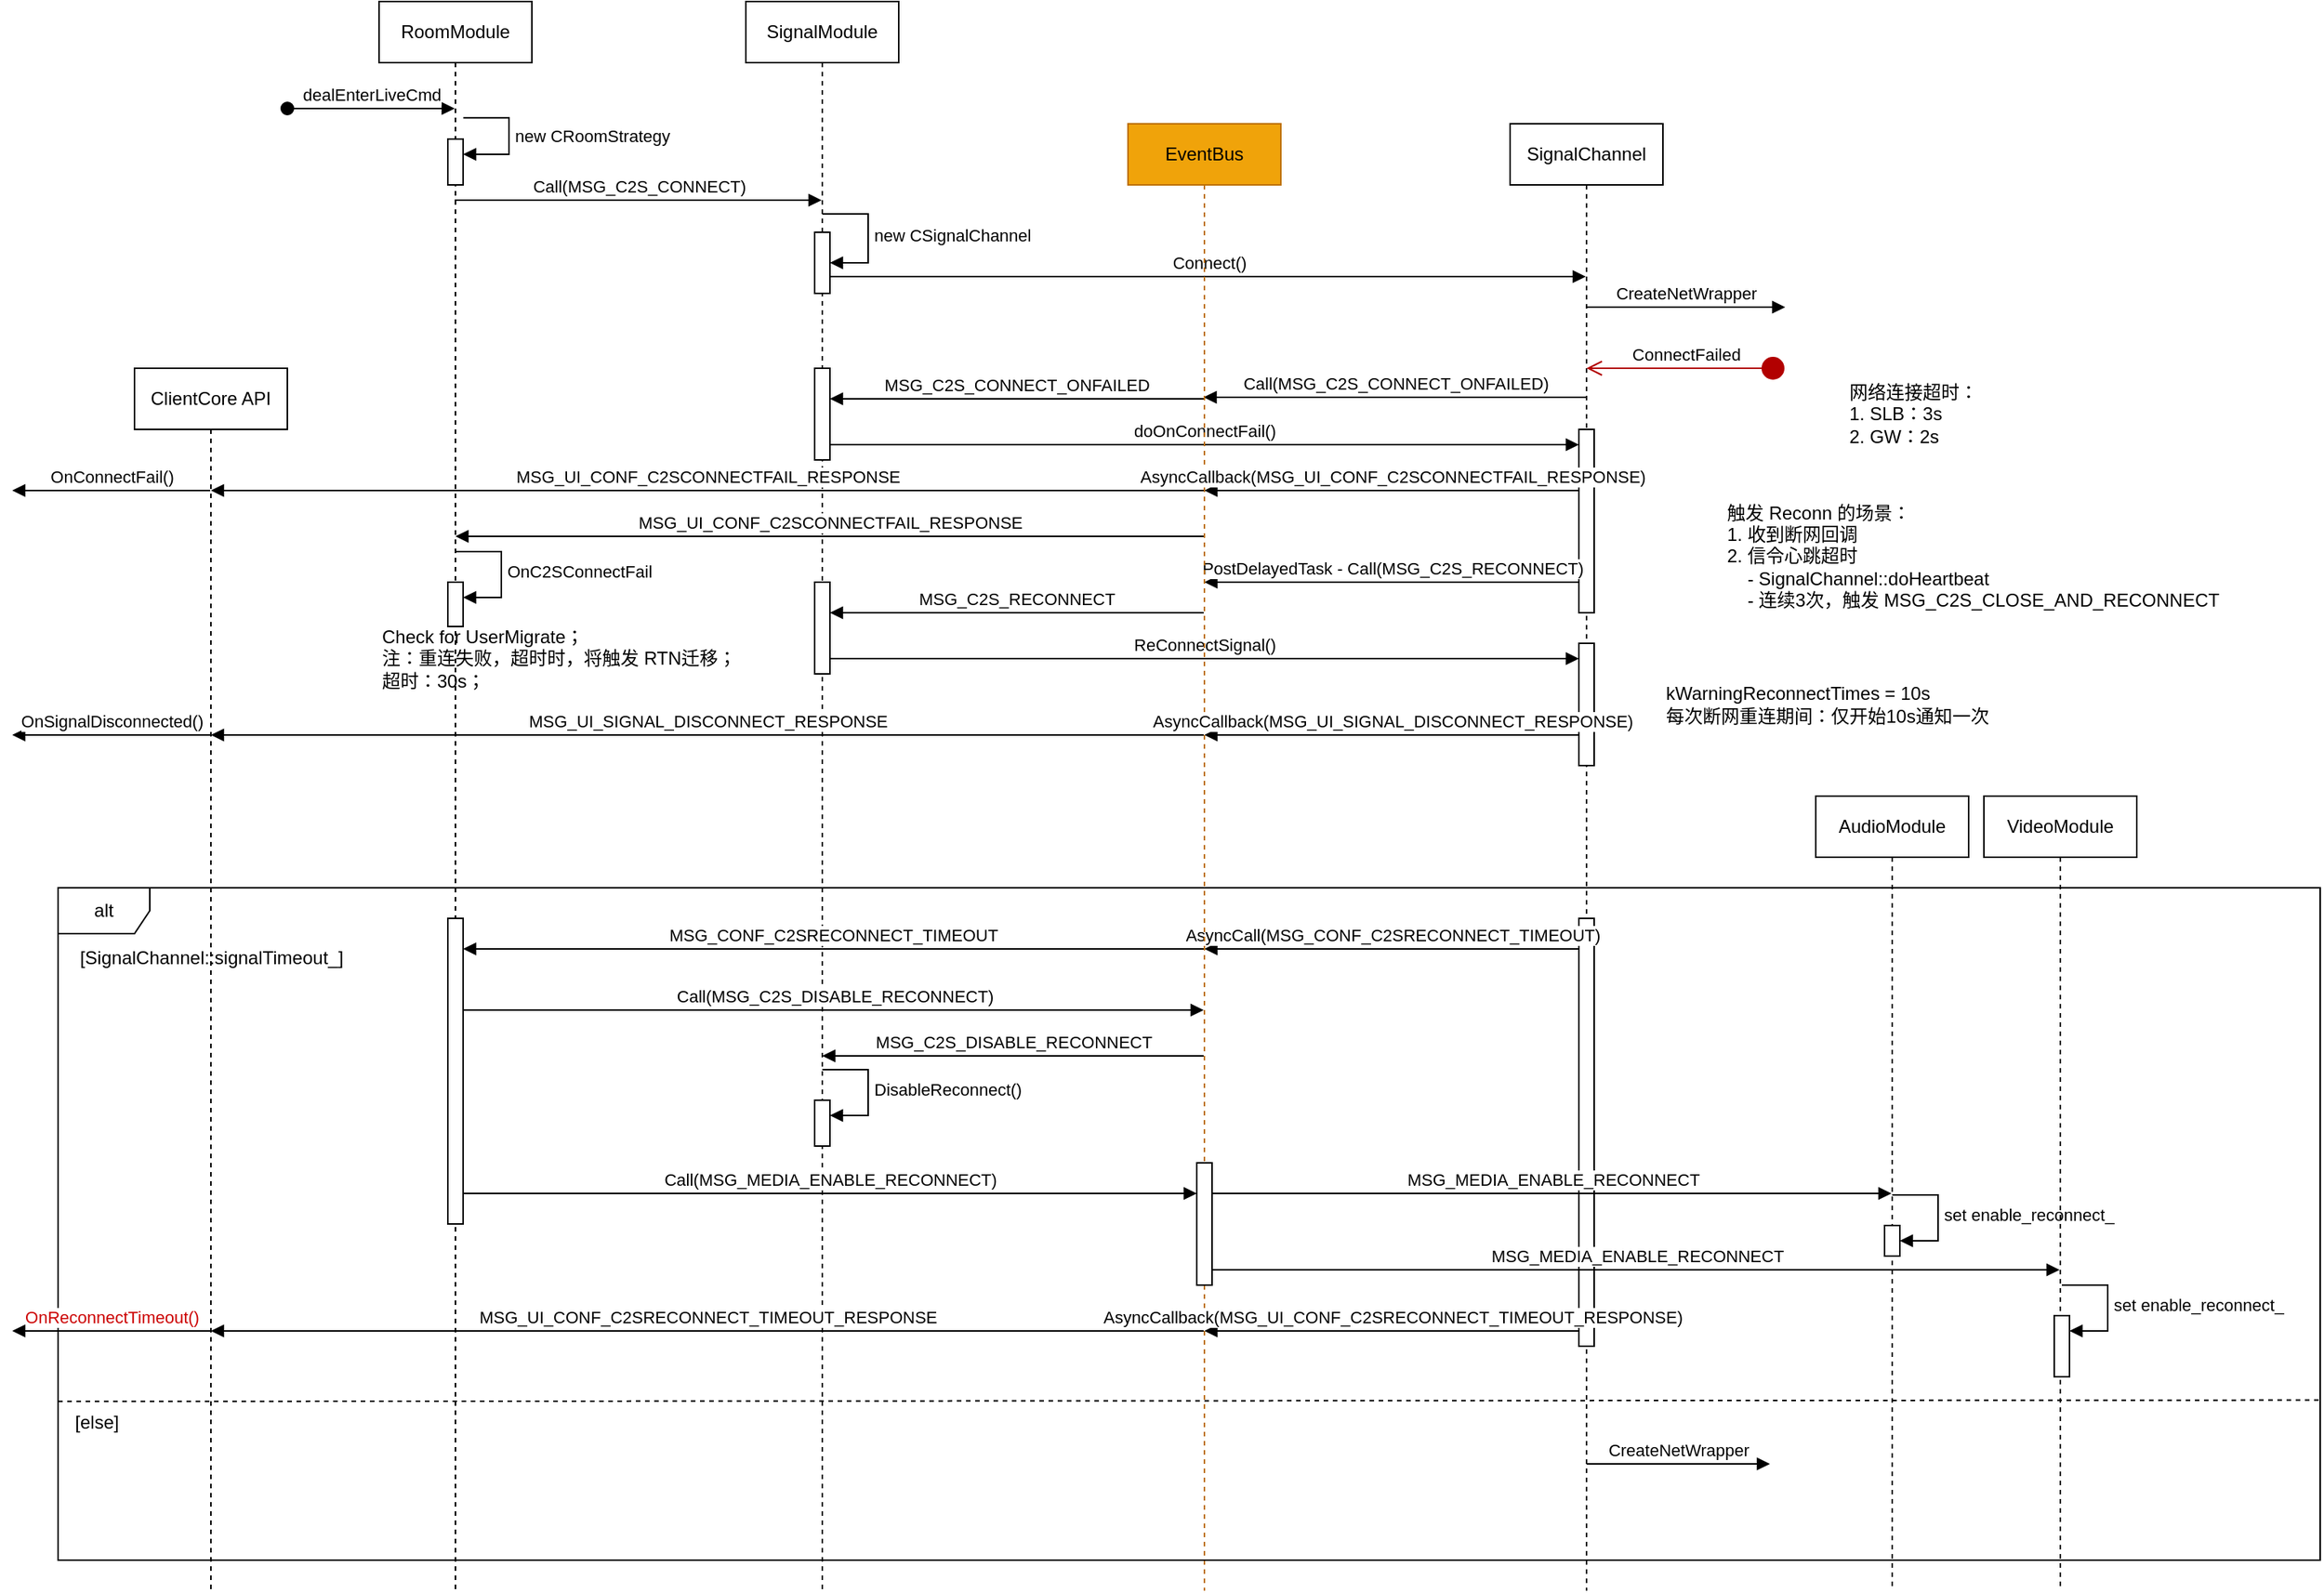 <mxfile version="21.3.4" type="github">
  <diagram name="Page-1" id="2YBvvXClWsGukQMizWep">
    <mxGraphModel dx="2889" dy="1068" grid="1" gridSize="10" guides="1" tooltips="1" connect="1" arrows="1" fold="1" page="1" pageScale="1" pageWidth="1200" pageHeight="1920" math="0" shadow="0">
      <root>
        <mxCell id="0" />
        <mxCell id="1" parent="0" />
        <mxCell id="aM9ryv3xv72pqoxQDRHE-1" value="RoomModule" style="shape=umlLifeline;perimeter=lifelinePerimeter;whiteSpace=wrap;html=1;container=0;dropTarget=0;collapsible=0;recursiveResize=0;outlineConnect=0;portConstraint=eastwest;newEdgeStyle={&quot;edgeStyle&quot;:&quot;elbowEdgeStyle&quot;,&quot;elbow&quot;:&quot;vertical&quot;,&quot;curved&quot;:0,&quot;rounded&quot;:0};" parent="1" vertex="1">
          <mxGeometry x="40" y="40" width="100" height="1040" as="geometry" />
        </mxCell>
        <mxCell id="aM9ryv3xv72pqoxQDRHE-3" value="dealEnterLiveCmd" style="html=1;verticalAlign=bottom;startArrow=oval;endArrow=block;startSize=8;edgeStyle=elbowEdgeStyle;elbow=vertical;curved=0;rounded=0;" parent="aM9ryv3xv72pqoxQDRHE-1" target="aM9ryv3xv72pqoxQDRHE-1" edge="1">
          <mxGeometry relative="1" as="geometry">
            <mxPoint x="-60" y="70" as="sourcePoint" />
            <mxPoint x="50" y="70" as="targetPoint" />
          </mxGeometry>
        </mxCell>
        <mxCell id="TPJhOk3paSpWV-xpmJgs-1" value="" style="html=1;points=[];perimeter=orthogonalPerimeter;outlineConnect=0;targetShapes=umlLifeline;portConstraint=eastwest;newEdgeStyle={&quot;edgeStyle&quot;:&quot;elbowEdgeStyle&quot;,&quot;elbow&quot;:&quot;vertical&quot;,&quot;curved&quot;:0,&quot;rounded&quot;:0};" vertex="1" parent="aM9ryv3xv72pqoxQDRHE-1">
          <mxGeometry x="45" y="90" width="10" height="30" as="geometry" />
        </mxCell>
        <mxCell id="TPJhOk3paSpWV-xpmJgs-2" value="new&amp;nbsp;CRoomStrategy" style="html=1;align=left;spacingLeft=2;endArrow=block;rounded=0;edgeStyle=orthogonalEdgeStyle;curved=0;rounded=0;exitX=1.014;exitY=0.032;exitDx=0;exitDy=0;exitPerimeter=0;" edge="1" target="TPJhOk3paSpWV-xpmJgs-1" parent="aM9ryv3xv72pqoxQDRHE-1">
          <mxGeometry relative="1" as="geometry">
            <mxPoint x="55.14" y="76.08" as="sourcePoint" />
            <Array as="points">
              <mxPoint x="85" y="76" />
              <mxPoint x="85" y="100" />
            </Array>
          </mxGeometry>
        </mxCell>
        <mxCell id="TPJhOk3paSpWV-xpmJgs-59" value="" style="html=1;points=[];perimeter=orthogonalPerimeter;outlineConnect=0;targetShapes=umlLifeline;portConstraint=eastwest;newEdgeStyle={&quot;edgeStyle&quot;:&quot;elbowEdgeStyle&quot;,&quot;elbow&quot;:&quot;vertical&quot;,&quot;curved&quot;:0,&quot;rounded&quot;:0};" vertex="1" parent="aM9ryv3xv72pqoxQDRHE-1">
          <mxGeometry x="45" y="380" width="10" height="29" as="geometry" />
        </mxCell>
        <mxCell id="TPJhOk3paSpWV-xpmJgs-60" value="OnC2SConnectFail" style="html=1;align=left;spacingLeft=2;endArrow=block;rounded=0;edgeStyle=orthogonalEdgeStyle;curved=0;rounded=0;" edge="1" target="TPJhOk3paSpWV-xpmJgs-59" parent="aM9ryv3xv72pqoxQDRHE-1">
          <mxGeometry relative="1" as="geometry">
            <mxPoint x="50" y="360" as="sourcePoint" />
            <Array as="points">
              <mxPoint x="80" y="390" />
            </Array>
          </mxGeometry>
        </mxCell>
        <mxCell id="TPJhOk3paSpWV-xpmJgs-76" value="" style="html=1;points=[];perimeter=orthogonalPerimeter;outlineConnect=0;targetShapes=umlLifeline;portConstraint=eastwest;newEdgeStyle={&quot;edgeStyle&quot;:&quot;elbowEdgeStyle&quot;,&quot;elbow&quot;:&quot;vertical&quot;,&quot;curved&quot;:0,&quot;rounded&quot;:0};" vertex="1" parent="aM9ryv3xv72pqoxQDRHE-1">
          <mxGeometry x="45" y="600" width="10" height="200" as="geometry" />
        </mxCell>
        <mxCell id="aM9ryv3xv72pqoxQDRHE-5" value="SignalModule" style="shape=umlLifeline;perimeter=lifelinePerimeter;whiteSpace=wrap;html=1;container=0;dropTarget=0;collapsible=0;recursiveResize=0;outlineConnect=0;portConstraint=eastwest;newEdgeStyle={&quot;edgeStyle&quot;:&quot;elbowEdgeStyle&quot;,&quot;elbow&quot;:&quot;vertical&quot;,&quot;curved&quot;:0,&quot;rounded&quot;:0};" parent="1" vertex="1">
          <mxGeometry x="280" y="40" width="100" height="1040" as="geometry" />
        </mxCell>
        <mxCell id="TPJhOk3paSpWV-xpmJgs-3" value="" style="html=1;points=[];perimeter=orthogonalPerimeter;outlineConnect=0;targetShapes=umlLifeline;portConstraint=eastwest;newEdgeStyle={&quot;edgeStyle&quot;:&quot;elbowEdgeStyle&quot;,&quot;elbow&quot;:&quot;vertical&quot;,&quot;curved&quot;:0,&quot;rounded&quot;:0};" vertex="1" parent="aM9ryv3xv72pqoxQDRHE-5">
          <mxGeometry x="45" y="151" width="10" height="40" as="geometry" />
        </mxCell>
        <mxCell id="TPJhOk3paSpWV-xpmJgs-4" value="new&amp;nbsp;CSignalChannel" style="html=1;align=left;spacingLeft=2;endArrow=block;rounded=0;edgeStyle=orthogonalEdgeStyle;curved=0;rounded=0;" edge="1" target="TPJhOk3paSpWV-xpmJgs-3" parent="aM9ryv3xv72pqoxQDRHE-5">
          <mxGeometry relative="1" as="geometry">
            <mxPoint x="50" y="139" as="sourcePoint" />
            <Array as="points">
              <mxPoint x="80" y="139" />
              <mxPoint x="80" y="171" />
            </Array>
            <mxPoint x="90" y="166" as="targetPoint" />
          </mxGeometry>
        </mxCell>
        <mxCell id="TPJhOk3paSpWV-xpmJgs-49" value="" style="html=1;points=[];perimeter=orthogonalPerimeter;outlineConnect=0;targetShapes=umlLifeline;portConstraint=eastwest;newEdgeStyle={&quot;edgeStyle&quot;:&quot;elbowEdgeStyle&quot;,&quot;elbow&quot;:&quot;vertical&quot;,&quot;curved&quot;:0,&quot;rounded&quot;:0};" vertex="1" parent="aM9ryv3xv72pqoxQDRHE-5">
          <mxGeometry x="45" y="719" width="10" height="30" as="geometry" />
        </mxCell>
        <mxCell id="TPJhOk3paSpWV-xpmJgs-50" value="DisableReconnect()" style="html=1;align=left;spacingLeft=2;endArrow=block;rounded=0;edgeStyle=orthogonalEdgeStyle;curved=0;rounded=0;" edge="1" target="TPJhOk3paSpWV-xpmJgs-49" parent="aM9ryv3xv72pqoxQDRHE-5">
          <mxGeometry relative="1" as="geometry">
            <mxPoint x="50" y="699" as="sourcePoint" />
            <Array as="points">
              <mxPoint x="80" y="729" />
            </Array>
          </mxGeometry>
        </mxCell>
        <mxCell id="TPJhOk3paSpWV-xpmJgs-62" value="" style="html=1;points=[];perimeter=orthogonalPerimeter;outlineConnect=0;targetShapes=umlLifeline;portConstraint=eastwest;newEdgeStyle={&quot;edgeStyle&quot;:&quot;elbowEdgeStyle&quot;,&quot;elbow&quot;:&quot;vertical&quot;,&quot;curved&quot;:0,&quot;rounded&quot;:0};" vertex="1" parent="aM9ryv3xv72pqoxQDRHE-5">
          <mxGeometry x="45" y="380" width="10" height="60" as="geometry" />
        </mxCell>
        <mxCell id="aM9ryv3xv72pqoxQDRHE-7" value="Call(MSG_C2S_CONNECT)" style="html=1;verticalAlign=bottom;endArrow=block;edgeStyle=elbowEdgeStyle;elbow=vertical;curved=0;rounded=0;" parent="1" edge="1">
          <mxGeometry x="0.002" relative="1" as="geometry">
            <mxPoint x="89.5" y="170" as="sourcePoint" />
            <Array as="points">
              <mxPoint x="250" y="170" />
              <mxPoint x="240" y="250" />
              <mxPoint x="170" y="220" />
            </Array>
            <mxPoint x="329.5" y="170" as="targetPoint" />
            <mxPoint as="offset" />
          </mxGeometry>
        </mxCell>
        <mxCell id="TPJhOk3paSpWV-xpmJgs-5" value="SignalChannel" style="shape=umlLifeline;perimeter=lifelinePerimeter;whiteSpace=wrap;html=1;container=1;dropTarget=0;collapsible=0;recursiveResize=0;outlineConnect=0;portConstraint=eastwest;newEdgeStyle={&quot;edgeStyle&quot;:&quot;elbowEdgeStyle&quot;,&quot;elbow&quot;:&quot;vertical&quot;,&quot;curved&quot;:0,&quot;rounded&quot;:0};" vertex="1" parent="1">
          <mxGeometry x="780" y="120" width="100" height="960" as="geometry" />
        </mxCell>
        <mxCell id="TPJhOk3paSpWV-xpmJgs-65" value="" style="html=1;points=[];perimeter=orthogonalPerimeter;outlineConnect=0;targetShapes=umlLifeline;portConstraint=eastwest;newEdgeStyle={&quot;edgeStyle&quot;:&quot;elbowEdgeStyle&quot;,&quot;elbow&quot;:&quot;vertical&quot;,&quot;curved&quot;:0,&quot;rounded&quot;:0};" vertex="1" parent="TPJhOk3paSpWV-xpmJgs-5">
          <mxGeometry x="45" y="200" width="10" height="120" as="geometry" />
        </mxCell>
        <mxCell id="TPJhOk3paSpWV-xpmJgs-69" value="" style="html=1;points=[];perimeter=orthogonalPerimeter;outlineConnect=0;targetShapes=umlLifeline;portConstraint=eastwest;newEdgeStyle={&quot;edgeStyle&quot;:&quot;elbowEdgeStyle&quot;,&quot;elbow&quot;:&quot;vertical&quot;,&quot;curved&quot;:0,&quot;rounded&quot;:0};" vertex="1" parent="TPJhOk3paSpWV-xpmJgs-5">
          <mxGeometry x="45" y="340" width="10" height="80" as="geometry" />
        </mxCell>
        <mxCell id="TPJhOk3paSpWV-xpmJgs-77" value="" style="html=1;points=[];perimeter=orthogonalPerimeter;outlineConnect=0;targetShapes=umlLifeline;portConstraint=eastwest;newEdgeStyle={&quot;edgeStyle&quot;:&quot;elbowEdgeStyle&quot;,&quot;elbow&quot;:&quot;vertical&quot;,&quot;curved&quot;:0,&quot;rounded&quot;:0};" vertex="1" parent="TPJhOk3paSpWV-xpmJgs-5">
          <mxGeometry x="45" y="520" width="10" height="280" as="geometry" />
        </mxCell>
        <mxCell id="TPJhOk3paSpWV-xpmJgs-9" value="Connect()" style="html=1;verticalAlign=bottom;endArrow=block;edgeStyle=elbowEdgeStyle;elbow=vertical;curved=0;rounded=0;" edge="1" parent="1" source="TPJhOk3paSpWV-xpmJgs-3" target="TPJhOk3paSpWV-xpmJgs-5">
          <mxGeometry width="80" relative="1" as="geometry">
            <mxPoint x="370" y="380" as="sourcePoint" />
            <mxPoint x="595.0" y="380.0" as="targetPoint" />
            <Array as="points">
              <mxPoint x="640" y="220" />
              <mxPoint x="510" y="310" />
              <mxPoint x="430" y="400" />
              <mxPoint x="530" y="380" />
            </Array>
          </mxGeometry>
        </mxCell>
        <mxCell id="TPJhOk3paSpWV-xpmJgs-10" value="CreateNetWrapper" style="html=1;verticalAlign=bottom;endArrow=block;edgeStyle=elbowEdgeStyle;elbow=vertical;curved=0;rounded=0;" edge="1" parent="1" source="TPJhOk3paSpWV-xpmJgs-5">
          <mxGeometry width="80" relative="1" as="geometry">
            <mxPoint x="780.0" y="419.517" as="sourcePoint" />
            <mxPoint x="960" y="240" as="targetPoint" />
            <Array as="points">
              <mxPoint x="850" y="240" />
              <mxPoint x="920" y="340" />
              <mxPoint x="820" y="430" />
            </Array>
          </mxGeometry>
        </mxCell>
        <mxCell id="TPJhOk3paSpWV-xpmJgs-11" value="网络连接超时：&lt;br&gt;1. SLB：3s&lt;br&gt;2. GW：2s" style="text;html=1;align=left;verticalAlign=middle;resizable=0;points=[];autosize=1;strokeColor=none;fillColor=none;" vertex="1" parent="1">
          <mxGeometry x="1000" y="280" width="110" height="60" as="geometry" />
        </mxCell>
        <mxCell id="TPJhOk3paSpWV-xpmJgs-15" value="Call(MSG_C2S_CONNECT_ONFAILED)" style="html=1;verticalAlign=bottom;endArrow=block;edgeStyle=elbowEdgeStyle;elbow=vertical;curved=0;rounded=0;" edge="1" parent="1">
          <mxGeometry width="80" relative="1" as="geometry">
            <mxPoint x="829.5" y="299" as="sourcePoint" />
            <mxPoint x="579.5" y="299" as="targetPoint" />
            <Array as="points">
              <mxPoint x="750" y="299" />
              <mxPoint x="800" y="349" />
              <mxPoint x="630" y="309" />
              <mxPoint x="680" y="311" />
              <mxPoint x="700" y="309" />
              <mxPoint x="680" y="369" />
            </Array>
          </mxGeometry>
        </mxCell>
        <mxCell id="TPJhOk3paSpWV-xpmJgs-16" value="doOnConnectFail()" style="html=1;verticalAlign=bottom;endArrow=block;edgeStyle=elbowEdgeStyle;elbow=vertical;curved=0;rounded=0;" edge="1" parent="1" source="TPJhOk3paSpWV-xpmJgs-63" target="TPJhOk3paSpWV-xpmJgs-65">
          <mxGeometry width="80" relative="1" as="geometry">
            <mxPoint x="410" y="480" as="sourcePoint" />
            <mxPoint x="440" y="480" as="targetPoint" />
            <Array as="points">
              <mxPoint x="690" y="330" />
              <mxPoint x="440" y="440" />
              <mxPoint x="690" y="520" />
              <mxPoint x="500" y="510" />
              <mxPoint x="530" y="490" />
              <mxPoint x="450" y="480" />
              <mxPoint x="360" y="480" />
            </Array>
          </mxGeometry>
        </mxCell>
        <mxCell id="TPJhOk3paSpWV-xpmJgs-17" value="PostDelayedTask - Call(MSG_C2S_RECONNECT)" style="html=1;verticalAlign=bottom;endArrow=block;edgeStyle=elbowEdgeStyle;elbow=vertical;curved=0;rounded=0;" edge="1" parent="1" source="TPJhOk3paSpWV-xpmJgs-65" target="TPJhOk3paSpWV-xpmJgs-22">
          <mxGeometry width="80" relative="1" as="geometry">
            <mxPoint x="430" y="550" as="sourcePoint" />
            <mxPoint x="510" y="550" as="targetPoint" />
            <Array as="points">
              <mxPoint x="730" y="420" />
              <mxPoint x="660" y="560" />
              <mxPoint x="690" y="520" />
              <mxPoint x="760" y="480" />
              <mxPoint x="700" y="560" />
            </Array>
          </mxGeometry>
        </mxCell>
        <mxCell id="TPJhOk3paSpWV-xpmJgs-18" value="ReConnectSignal()" style="html=1;verticalAlign=bottom;endArrow=block;edgeStyle=elbowEdgeStyle;elbow=vertical;curved=0;rounded=0;" edge="1" parent="1" source="TPJhOk3paSpWV-xpmJgs-62" target="TPJhOk3paSpWV-xpmJgs-69">
          <mxGeometry width="80" relative="1" as="geometry">
            <mxPoint x="370" y="600" as="sourcePoint" />
            <mxPoint x="820" y="480" as="targetPoint" />
            <Array as="points">
              <mxPoint x="630" y="470" />
              <mxPoint x="500" y="590" />
              <mxPoint x="730" y="600" />
              <mxPoint x="690" y="590" />
              <mxPoint x="710" y="610" />
              <mxPoint x="680" y="620" />
              <mxPoint x="520" y="600" />
            </Array>
          </mxGeometry>
        </mxCell>
        <mxCell id="TPJhOk3paSpWV-xpmJgs-21" value="AsyncCall(MSG_CONF_C2SRECONNECT_TIMEOUT)" style="html=1;verticalAlign=bottom;endArrow=block;edgeStyle=elbowEdgeStyle;elbow=vertical;curved=0;rounded=0;" edge="1" parent="1" source="TPJhOk3paSpWV-xpmJgs-77" target="TPJhOk3paSpWV-xpmJgs-22">
          <mxGeometry width="80" relative="1" as="geometry">
            <mxPoint x="670" y="664.5" as="sourcePoint" />
            <mxPoint x="750" y="664.5" as="targetPoint" />
            <Array as="points">
              <mxPoint x="740" y="660" />
              <mxPoint x="750" y="680" />
              <mxPoint x="770" y="670" />
              <mxPoint x="650" y="680" />
              <mxPoint x="670" y="690" />
              <mxPoint x="740" y="700" />
              <mxPoint x="630" y="690" />
              <mxPoint x="650" y="665" />
            </Array>
            <mxPoint as="offset" />
          </mxGeometry>
        </mxCell>
        <mxCell id="TPJhOk3paSpWV-xpmJgs-22" value="EventBus" style="shape=umlLifeline;perimeter=lifelinePerimeter;whiteSpace=wrap;html=1;container=1;dropTarget=0;collapsible=0;recursiveResize=0;outlineConnect=0;portConstraint=eastwest;newEdgeStyle={&quot;edgeStyle&quot;:&quot;elbowEdgeStyle&quot;,&quot;elbow&quot;:&quot;vertical&quot;,&quot;curved&quot;:0,&quot;rounded&quot;:0};strokeColor=#BD7000;fillColor=#f0a30a;fontColor=#000000;" vertex="1" parent="1">
          <mxGeometry x="530" y="120" width="100" height="960" as="geometry" />
        </mxCell>
        <mxCell id="TPJhOk3paSpWV-xpmJgs-78" value="" style="html=1;points=[];perimeter=orthogonalPerimeter;outlineConnect=0;targetShapes=umlLifeline;portConstraint=eastwest;newEdgeStyle={&quot;edgeStyle&quot;:&quot;elbowEdgeStyle&quot;,&quot;elbow&quot;:&quot;vertical&quot;,&quot;curved&quot;:0,&quot;rounded&quot;:0};" vertex="1" parent="TPJhOk3paSpWV-xpmJgs-22">
          <mxGeometry x="45" y="680" width="10" height="80" as="geometry" />
        </mxCell>
        <mxCell id="TPJhOk3paSpWV-xpmJgs-23" value="AsyncCallback(MSG_UI_CONF_C2SRECONNECT_TIMEOUT_RESPONSE)" style="html=1;verticalAlign=bottom;endArrow=block;edgeStyle=elbowEdgeStyle;elbow=vertical;curved=0;rounded=0;" edge="1" parent="1" source="TPJhOk3paSpWV-xpmJgs-77" target="TPJhOk3paSpWV-xpmJgs-22">
          <mxGeometry width="80" relative="1" as="geometry">
            <mxPoint x="800" y="750" as="sourcePoint" />
            <mxPoint x="800" y="740" as="targetPoint" />
            <Array as="points">
              <mxPoint x="750" y="910" />
              <mxPoint x="770" y="920" />
              <mxPoint x="660" y="880" />
              <mxPoint x="730" y="860" />
              <mxPoint x="640" y="850" />
              <mxPoint x="670" y="820" />
              <mxPoint x="730" y="800" />
              <mxPoint x="680" y="760" />
              <mxPoint x="640" y="744" />
              <mxPoint x="740" y="710" />
            </Array>
          </mxGeometry>
        </mxCell>
        <mxCell id="TPJhOk3paSpWV-xpmJgs-24" value="MSG_C2S_CONNECT_ONFAILED" style="html=1;verticalAlign=bottom;endArrow=block;edgeStyle=elbowEdgeStyle;elbow=vertical;curved=0;rounded=0;" edge="1" parent="1" source="TPJhOk3paSpWV-xpmJgs-22" target="TPJhOk3paSpWV-xpmJgs-63">
          <mxGeometry width="80" relative="1" as="geometry">
            <mxPoint x="380" y="550" as="sourcePoint" />
            <mxPoint x="460" y="550" as="targetPoint" />
            <Array as="points">
              <mxPoint x="500" y="300" />
              <mxPoint x="480" y="410" />
              <mxPoint x="520" y="480" />
              <mxPoint x="530" y="470" />
              <mxPoint x="540" y="470" />
              <mxPoint x="380" y="550" />
            </Array>
          </mxGeometry>
        </mxCell>
        <mxCell id="TPJhOk3paSpWV-xpmJgs-25" value="MSG_C2S_RECONNECT" style="html=1;verticalAlign=bottom;endArrow=block;edgeStyle=elbowEdgeStyle;elbow=vertical;curved=0;rounded=0;" edge="1" parent="1" source="TPJhOk3paSpWV-xpmJgs-22" target="TPJhOk3paSpWV-xpmJgs-62">
          <mxGeometry width="80" relative="1" as="geometry">
            <mxPoint x="530" y="440" as="sourcePoint" />
            <mxPoint x="350" y="440" as="targetPoint" />
            <Array as="points">
              <mxPoint x="510" y="440" />
              <mxPoint x="550" y="440" />
              <mxPoint x="500" y="560" />
              <mxPoint x="540" y="560" />
              <mxPoint x="550" y="570" />
              <mxPoint x="540" y="560" />
              <mxPoint x="560" y="580" />
              <mxPoint x="400" y="580" />
              <mxPoint x="370" y="550" />
              <mxPoint x="540" y="550" />
              <mxPoint x="540" y="560" />
              <mxPoint x="380" y="490" />
              <mxPoint x="360" y="500" />
              <mxPoint x="540" y="489" />
              <mxPoint x="550" y="489" />
              <mxPoint x="530" y="499" />
              <mxPoint x="390" y="479" />
              <mxPoint x="380" y="569" />
              <mxPoint x="370" y="489" />
              <mxPoint x="550" y="499" />
              <mxPoint x="550" y="479" />
              <mxPoint x="550" y="479" />
              <mxPoint x="410" y="579" />
            </Array>
          </mxGeometry>
        </mxCell>
        <mxCell id="TPJhOk3paSpWV-xpmJgs-31" value="MSG_CONF_C2SRECONNECT_TIMEOUT" style="html=1;verticalAlign=bottom;endArrow=block;edgeStyle=elbowEdgeStyle;elbow=vertical;curved=0;rounded=0;" edge="1" parent="1" source="TPJhOk3paSpWV-xpmJgs-22" target="TPJhOk3paSpWV-xpmJgs-76">
          <mxGeometry width="80" relative="1" as="geometry">
            <mxPoint x="380" y="730" as="sourcePoint" />
            <mxPoint x="460" y="730" as="targetPoint" />
            <Array as="points">
              <mxPoint x="210" y="660" />
              <mxPoint x="510" y="680" />
              <mxPoint x="530" y="670" />
              <mxPoint x="500" y="700" />
              <mxPoint x="440" y="720" />
            </Array>
          </mxGeometry>
        </mxCell>
        <mxCell id="TPJhOk3paSpWV-xpmJgs-34" value="Call(MSG_C2S_DISABLE_RECONNECT)" style="html=1;verticalAlign=bottom;endArrow=block;edgeStyle=elbowEdgeStyle;elbow=vertical;curved=0;rounded=0;" edge="1" parent="1" source="TPJhOk3paSpWV-xpmJgs-76" target="TPJhOk3paSpWV-xpmJgs-22">
          <mxGeometry x="0.001" width="80" relative="1" as="geometry">
            <mxPoint x="160" y="760" as="sourcePoint" />
            <mxPoint x="240" y="760" as="targetPoint" />
            <Array as="points">
              <mxPoint x="180" y="700" />
              <mxPoint x="530" y="695" />
              <mxPoint x="510" y="720" />
              <mxPoint x="310" y="760" />
            </Array>
            <mxPoint as="offset" />
          </mxGeometry>
        </mxCell>
        <mxCell id="TPJhOk3paSpWV-xpmJgs-35" value="MSG_C2S_DISABLE_RECONNECT" style="html=1;verticalAlign=bottom;endArrow=block;edgeStyle=elbowEdgeStyle;elbow=vertical;curved=0;rounded=0;" edge="1" parent="1" source="TPJhOk3paSpWV-xpmJgs-22" target="aM9ryv3xv72pqoxQDRHE-5">
          <mxGeometry width="80" relative="1" as="geometry">
            <mxPoint x="520" y="590" as="sourcePoint" />
            <mxPoint x="600" y="590" as="targetPoint" />
            <Array as="points">
              <mxPoint x="520" y="730" />
              <mxPoint x="480" y="760" />
            </Array>
          </mxGeometry>
        </mxCell>
        <mxCell id="TPJhOk3paSpWV-xpmJgs-36" value="ConnectFailed" style="html=1;verticalAlign=bottom;startArrow=circle;startFill=1;endArrow=open;startSize=6;endSize=8;edgeStyle=elbowEdgeStyle;elbow=vertical;curved=0;rounded=0;fillColor=#e51400;strokeColor=#B20000;" edge="1" parent="1" target="TPJhOk3paSpWV-xpmJgs-5">
          <mxGeometry width="80" relative="1" as="geometry">
            <mxPoint x="960" y="280" as="sourcePoint" />
            <mxPoint x="830" y="402" as="targetPoint" />
            <Array as="points">
              <mxPoint x="870" y="280" />
              <mxPoint x="920" y="370" />
              <mxPoint x="880" y="380" />
              <mxPoint x="860" y="460" />
            </Array>
          </mxGeometry>
        </mxCell>
        <mxCell id="TPJhOk3paSpWV-xpmJgs-37" value="AudioModule" style="shape=umlLifeline;perimeter=lifelinePerimeter;whiteSpace=wrap;html=1;container=1;dropTarget=0;collapsible=0;recursiveResize=0;outlineConnect=0;portConstraint=eastwest;newEdgeStyle={&quot;edgeStyle&quot;:&quot;elbowEdgeStyle&quot;,&quot;elbow&quot;:&quot;vertical&quot;,&quot;curved&quot;:0,&quot;rounded&quot;:0};" vertex="1" parent="1">
          <mxGeometry x="980" y="560" width="100" height="520" as="geometry" />
        </mxCell>
        <mxCell id="TPJhOk3paSpWV-xpmJgs-41" value="" style="html=1;points=[];perimeter=orthogonalPerimeter;outlineConnect=0;targetShapes=umlLifeline;portConstraint=eastwest;newEdgeStyle={&quot;edgeStyle&quot;:&quot;elbowEdgeStyle&quot;,&quot;elbow&quot;:&quot;vertical&quot;,&quot;curved&quot;:0,&quot;rounded&quot;:0};" vertex="1" parent="TPJhOk3paSpWV-xpmJgs-37">
          <mxGeometry x="45" y="281" width="10" height="20" as="geometry" />
        </mxCell>
        <mxCell id="TPJhOk3paSpWV-xpmJgs-42" value="set&amp;nbsp;enable_reconnect_" style="html=1;align=left;spacingLeft=2;endArrow=block;rounded=0;edgeStyle=orthogonalEdgeStyle;curved=0;rounded=0;" edge="1" target="TPJhOk3paSpWV-xpmJgs-41" parent="TPJhOk3paSpWV-xpmJgs-37">
          <mxGeometry relative="1" as="geometry">
            <mxPoint x="50" y="261" as="sourcePoint" />
            <Array as="points">
              <mxPoint x="80" y="291" />
            </Array>
          </mxGeometry>
        </mxCell>
        <mxCell id="TPJhOk3paSpWV-xpmJgs-38" value="VideoModule" style="shape=umlLifeline;perimeter=lifelinePerimeter;whiteSpace=wrap;html=1;container=1;dropTarget=0;collapsible=0;recursiveResize=0;outlineConnect=0;portConstraint=eastwest;newEdgeStyle={&quot;edgeStyle&quot;:&quot;elbowEdgeStyle&quot;,&quot;elbow&quot;:&quot;vertical&quot;,&quot;curved&quot;:0,&quot;rounded&quot;:0};" vertex="1" parent="1">
          <mxGeometry x="1090" y="560" width="100" height="520" as="geometry" />
        </mxCell>
        <mxCell id="TPJhOk3paSpWV-xpmJgs-43" value="" style="html=1;points=[];perimeter=orthogonalPerimeter;outlineConnect=0;targetShapes=umlLifeline;portConstraint=eastwest;newEdgeStyle={&quot;edgeStyle&quot;:&quot;elbowEdgeStyle&quot;,&quot;elbow&quot;:&quot;vertical&quot;,&quot;curved&quot;:0,&quot;rounded&quot;:0};" vertex="1" parent="TPJhOk3paSpWV-xpmJgs-38">
          <mxGeometry x="46" y="340" width="10" height="40" as="geometry" />
        </mxCell>
        <mxCell id="TPJhOk3paSpWV-xpmJgs-44" value="set&amp;nbsp;enable_reconnect_" style="html=1;align=left;spacingLeft=2;endArrow=block;rounded=0;edgeStyle=orthogonalEdgeStyle;curved=0;rounded=0;" edge="1" target="TPJhOk3paSpWV-xpmJgs-43" parent="TPJhOk3paSpWV-xpmJgs-38">
          <mxGeometry relative="1" as="geometry">
            <mxPoint x="51" y="320" as="sourcePoint" />
            <Array as="points">
              <mxPoint x="81" y="350" />
            </Array>
          </mxGeometry>
        </mxCell>
        <mxCell id="TPJhOk3paSpWV-xpmJgs-39" value="MSG_MEDIA_ENABLE_RECONNECT" style="html=1;verticalAlign=bottom;endArrow=block;edgeStyle=elbowEdgeStyle;elbow=vertical;curved=0;rounded=0;" edge="1" parent="1" source="TPJhOk3paSpWV-xpmJgs-78" target="TPJhOk3paSpWV-xpmJgs-37">
          <mxGeometry width="80" relative="1" as="geometry">
            <mxPoint x="600" y="760" as="sourcePoint" />
            <mxPoint x="680" y="760" as="targetPoint" />
            <Array as="points">
              <mxPoint x="930" y="820" />
              <mxPoint x="730" y="780" />
            </Array>
            <mxPoint as="offset" />
          </mxGeometry>
        </mxCell>
        <mxCell id="TPJhOk3paSpWV-xpmJgs-40" value="MSG_MEDIA_ENABLE_RECONNECT" style="html=1;verticalAlign=bottom;endArrow=block;edgeStyle=elbowEdgeStyle;elbow=vertical;curved=0;rounded=0;" edge="1" parent="1" source="TPJhOk3paSpWV-xpmJgs-78" target="TPJhOk3paSpWV-xpmJgs-38">
          <mxGeometry width="80" relative="1" as="geometry">
            <mxPoint x="620" y="810" as="sourcePoint" />
            <mxPoint x="660" y="780" as="targetPoint" />
            <Array as="points">
              <mxPoint x="980" y="870" />
              <mxPoint x="720" y="820" />
              <mxPoint x="930" y="810" />
              <mxPoint x="1100" y="810" />
            </Array>
          </mxGeometry>
        </mxCell>
        <mxCell id="TPJhOk3paSpWV-xpmJgs-45" value="ClientCore API" style="shape=umlLifeline;perimeter=lifelinePerimeter;whiteSpace=wrap;html=1;container=1;dropTarget=0;collapsible=0;recursiveResize=0;outlineConnect=0;portConstraint=eastwest;newEdgeStyle={&quot;edgeStyle&quot;:&quot;elbowEdgeStyle&quot;,&quot;elbow&quot;:&quot;vertical&quot;,&quot;curved&quot;:0,&quot;rounded&quot;:0};" vertex="1" parent="1">
          <mxGeometry x="-120" y="280" width="100" height="800" as="geometry" />
        </mxCell>
        <mxCell id="TPJhOk3paSpWV-xpmJgs-46" value="MSG_UI_CONF_C2SRECONNECT_TIMEOUT_RESPONSE" style="html=1;verticalAlign=bottom;endArrow=block;edgeStyle=elbowEdgeStyle;elbow=vertical;curved=0;rounded=0;" edge="1" parent="1" source="TPJhOk3paSpWV-xpmJgs-22" target="TPJhOk3paSpWV-xpmJgs-45">
          <mxGeometry width="80" relative="1" as="geometry">
            <mxPoint x="360" y="670" as="sourcePoint" />
            <mxPoint x="440" y="670" as="targetPoint" />
            <Array as="points">
              <mxPoint x="480" y="910" />
              <mxPoint x="60" y="890" />
              <mxPoint x="480" y="870" />
              <mxPoint x="60" y="880" />
            </Array>
            <mxPoint as="offset" />
          </mxGeometry>
        </mxCell>
        <mxCell id="TPJhOk3paSpWV-xpmJgs-47" value="AsyncCallback(MSG_UI_CONF_C2SCONNECTFAIL_RESPONSE)" style="html=1;verticalAlign=bottom;endArrow=block;edgeStyle=elbowEdgeStyle;elbow=vertical;curved=0;rounded=0;" edge="1" parent="1" source="TPJhOk3paSpWV-xpmJgs-65" target="TPJhOk3paSpWV-xpmJgs-22">
          <mxGeometry width="80" relative="1" as="geometry">
            <mxPoint x="820" y="360" as="sourcePoint" />
            <mxPoint x="490" y="490" as="targetPoint" />
            <Array as="points">
              <mxPoint x="780" y="360" />
              <mxPoint x="660" y="480" />
            </Array>
          </mxGeometry>
        </mxCell>
        <mxCell id="TPJhOk3paSpWV-xpmJgs-48" value="MSG_UI_CONF_C2SCONNECTFAIL_RESPONSE" style="html=1;verticalAlign=bottom;endArrow=block;edgeStyle=elbowEdgeStyle;elbow=vertical;curved=0;rounded=0;" edge="1" parent="1" source="TPJhOk3paSpWV-xpmJgs-22" target="TPJhOk3paSpWV-xpmJgs-45">
          <mxGeometry width="80" relative="1" as="geometry">
            <mxPoint x="380" y="440" as="sourcePoint" />
            <mxPoint x="460" y="440" as="targetPoint" />
            <Array as="points">
              <mxPoint x="500" y="360" />
              <mxPoint x="470" y="480" />
              <mxPoint x="250" y="500" />
            </Array>
            <mxPoint as="offset" />
          </mxGeometry>
        </mxCell>
        <mxCell id="TPJhOk3paSpWV-xpmJgs-56" value="" style="group;strokeColor=#0000FF;fillColor=none;" vertex="1" connectable="0" parent="1">
          <mxGeometry x="-170" y="620" width="1480" height="440" as="geometry" />
        </mxCell>
        <mxCell id="TPJhOk3paSpWV-xpmJgs-51" value="alt" style="shape=umlFrame;whiteSpace=wrap;html=1;pointerEvents=0;" vertex="1" parent="TPJhOk3paSpWV-xpmJgs-56">
          <mxGeometry width="1480" height="440" as="geometry" />
        </mxCell>
        <mxCell id="TPJhOk3paSpWV-xpmJgs-52" value="[else]" style="text;html=1;align=center;verticalAlign=middle;resizable=0;points=[];autosize=1;strokeColor=none;fillColor=none;" vertex="1" parent="TPJhOk3paSpWV-xpmJgs-56">
          <mxGeometry y="335.238" width="50" height="30" as="geometry" />
        </mxCell>
        <mxCell id="TPJhOk3paSpWV-xpmJgs-54" value="" style="endArrow=none;dashed=1;html=1;rounded=0;exitX=0;exitY=0.764;exitDx=0;exitDy=0;exitPerimeter=0;entryX=1;entryY=0.762;entryDx=0;entryDy=0;entryPerimeter=0;" edge="1" parent="TPJhOk3paSpWV-xpmJgs-56" source="TPJhOk3paSpWV-xpmJgs-51" target="TPJhOk3paSpWV-xpmJgs-51">
          <mxGeometry width="50" height="50" relative="1" as="geometry">
            <mxPoint x="640" y="398.095" as="sourcePoint" />
            <mxPoint x="690" y="345.714" as="targetPoint" />
          </mxGeometry>
        </mxCell>
        <mxCell id="TPJhOk3paSpWV-xpmJgs-55" value="[SignalChannel::signalTimeout_]" style="text;html=1;align=center;verticalAlign=middle;resizable=0;points=[];autosize=1;strokeColor=none;fillColor=none;" vertex="1" parent="TPJhOk3paSpWV-xpmJgs-56">
          <mxGeometry y="31.429" width="200" height="30" as="geometry" />
        </mxCell>
        <mxCell id="TPJhOk3paSpWV-xpmJgs-57" value="CreateNetWrapper" style="html=1;verticalAlign=bottom;endArrow=block;edgeStyle=elbowEdgeStyle;elbow=vertical;curved=0;rounded=0;" edge="1" parent="TPJhOk3paSpWV-xpmJgs-56" source="TPJhOk3paSpWV-xpmJgs-5">
          <mxGeometry width="80" relative="1" as="geometry">
            <mxPoint x="1000" y="377.143" as="sourcePoint" />
            <mxPoint x="1120" y="377.143" as="targetPoint" />
          </mxGeometry>
        </mxCell>
        <mxCell id="TPJhOk3paSpWV-xpmJgs-58" value="MSG_UI_CONF_C2SCONNECTFAIL_RESPONSE" style="html=1;verticalAlign=bottom;endArrow=block;edgeStyle=elbowEdgeStyle;elbow=vertical;curved=0;rounded=0;" edge="1" parent="1" source="TPJhOk3paSpWV-xpmJgs-22" target="aM9ryv3xv72pqoxQDRHE-1">
          <mxGeometry width="80" relative="1" as="geometry">
            <mxPoint x="500" y="510" as="sourcePoint" />
            <mxPoint x="250" y="510" as="targetPoint" />
            <Array as="points">
              <mxPoint x="500" y="390" />
              <mxPoint x="310" y="510" />
            </Array>
          </mxGeometry>
        </mxCell>
        <mxCell id="TPJhOk3paSpWV-xpmJgs-61" value="Check for&amp;nbsp;UserMigrate；&lt;br&gt;注：重连失败，超时时，将触发 RTN迁移；&lt;br&gt;超时：30s；" style="text;html=1;align=left;verticalAlign=middle;resizable=0;points=[];autosize=1;strokeColor=none;fillColor=none;" vertex="1" parent="1">
          <mxGeometry x="40" y="440" width="260" height="60" as="geometry" />
        </mxCell>
        <mxCell id="TPJhOk3paSpWV-xpmJgs-64" value="" style="html=1;verticalAlign=bottom;endArrow=block;edgeStyle=elbowEdgeStyle;elbow=vertical;curved=0;rounded=0;" edge="1" parent="1" source="aM9ryv3xv72pqoxQDRHE-5" target="TPJhOk3paSpWV-xpmJgs-63">
          <mxGeometry width="80" relative="1" as="geometry">
            <mxPoint x="330" y="330" as="sourcePoint" />
            <mxPoint x="830" y="330" as="targetPoint" />
            <Array as="points" />
          </mxGeometry>
        </mxCell>
        <mxCell id="TPJhOk3paSpWV-xpmJgs-63" value="" style="html=1;points=[];perimeter=orthogonalPerimeter;outlineConnect=0;targetShapes=umlLifeline;portConstraint=eastwest;newEdgeStyle={&quot;edgeStyle&quot;:&quot;elbowEdgeStyle&quot;,&quot;elbow&quot;:&quot;vertical&quot;,&quot;curved&quot;:0,&quot;rounded&quot;:0};" vertex="1" parent="1">
          <mxGeometry x="325" y="280" width="10" height="60" as="geometry" />
        </mxCell>
        <mxCell id="TPJhOk3paSpWV-xpmJgs-68" value="AsyncCallback(MSG_UI_SIGNAL_DISCONNECT_RESPONSE)" style="html=1;verticalAlign=bottom;endArrow=block;edgeStyle=elbowEdgeStyle;elbow=vertical;curved=0;rounded=0;" edge="1" parent="1" source="TPJhOk3paSpWV-xpmJgs-69" target="TPJhOk3paSpWV-xpmJgs-22">
          <mxGeometry x="0.002" width="80" relative="1" as="geometry">
            <mxPoint x="900" y="510" as="sourcePoint" />
            <mxPoint x="940" y="510" as="targetPoint" />
            <Array as="points">
              <mxPoint x="740" y="520" />
              <mxPoint x="670" y="500" />
            </Array>
            <mxPoint as="offset" />
          </mxGeometry>
        </mxCell>
        <mxCell id="TPJhOk3paSpWV-xpmJgs-71" value="MSG_UI_SIGNAL_DISCONNECT_RESPONSE" style="html=1;verticalAlign=bottom;endArrow=block;edgeStyle=elbowEdgeStyle;elbow=vertical;curved=0;rounded=0;" edge="1" parent="1" source="TPJhOk3paSpWV-xpmJgs-22" target="TPJhOk3paSpWV-xpmJgs-45">
          <mxGeometry width="80" relative="1" as="geometry">
            <mxPoint x="440" y="530" as="sourcePoint" />
            <mxPoint x="520" y="530" as="targetPoint" />
            <Array as="points">
              <mxPoint x="450" y="520" />
              <mxPoint x="70" y="500" />
            </Array>
          </mxGeometry>
        </mxCell>
        <mxCell id="TPJhOk3paSpWV-xpmJgs-72" value="OnConnectFail()" style="html=1;verticalAlign=bottom;endArrow=block;edgeStyle=elbowEdgeStyle;elbow=vertical;curved=0;rounded=0;" edge="1" parent="1" source="TPJhOk3paSpWV-xpmJgs-45">
          <mxGeometry x="0.006" width="80" relative="1" as="geometry">
            <mxPoint x="-240" y="360" as="sourcePoint" />
            <mxPoint x="-200" y="360" as="targetPoint" />
            <mxPoint as="offset" />
          </mxGeometry>
        </mxCell>
        <mxCell id="TPJhOk3paSpWV-xpmJgs-73" value="OnSignalDisconnected()" style="html=1;verticalAlign=bottom;endArrow=block;edgeStyle=elbowEdgeStyle;elbow=vertical;curved=0;rounded=0;" edge="1" parent="1" source="TPJhOk3paSpWV-xpmJgs-45">
          <mxGeometry width="80" relative="1" as="geometry">
            <mxPoint x="-260" y="500" as="sourcePoint" />
            <mxPoint x="-200" y="520" as="targetPoint" />
            <Array as="points">
              <mxPoint x="-150" y="520" />
            </Array>
          </mxGeometry>
        </mxCell>
        <mxCell id="TPJhOk3paSpWV-xpmJgs-74" value="kWarningReconnectTimes = 10s&lt;br&gt;每次断网重连期间：仅开始10s通知一次" style="text;html=1;align=left;verticalAlign=middle;resizable=0;points=[];autosize=1;strokeColor=none;fillColor=none;" vertex="1" parent="1">
          <mxGeometry x="880" y="480" width="230" height="40" as="geometry" />
        </mxCell>
        <mxCell id="TPJhOk3paSpWV-xpmJgs-75" value="OnReconnectTimeout()" style="html=1;verticalAlign=bottom;endArrow=block;edgeStyle=elbowEdgeStyle;elbow=vertical;curved=0;rounded=0;fontColor=#CC0000;" edge="1" parent="1" source="TPJhOk3paSpWV-xpmJgs-45">
          <mxGeometry width="80" relative="1" as="geometry">
            <mxPoint x="-280" y="910" as="sourcePoint" />
            <mxPoint x="-200" y="910" as="targetPoint" />
          </mxGeometry>
        </mxCell>
        <mxCell id="TPJhOk3paSpWV-xpmJgs-79" value="Call(MSG_MEDIA_ENABLE_RECONNECT)" style="html=1;verticalAlign=bottom;endArrow=block;edgeStyle=elbowEdgeStyle;elbow=vertical;curved=0;rounded=0;" edge="1" parent="1" source="TPJhOk3paSpWV-xpmJgs-76" target="TPJhOk3paSpWV-xpmJgs-78">
          <mxGeometry width="80" relative="1" as="geometry">
            <mxPoint x="420" y="810" as="sourcePoint" />
            <mxPoint x="500" y="810" as="targetPoint" />
          </mxGeometry>
        </mxCell>
        <mxCell id="TPJhOk3paSpWV-xpmJgs-80" value="触发 Reconn 的场景：&lt;br&gt;1. 收到断网回调&lt;br&gt;2. 信令心跳超时&lt;br&gt;&amp;nbsp; &amp;nbsp; - SignalChannel::doHeartbeat&lt;br&gt;&amp;nbsp; &amp;nbsp; - 连续3次，触发&amp;nbsp;MSG_C2S_CLOSE_AND_RECONNECT" style="text;html=1;align=left;verticalAlign=middle;resizable=0;points=[];autosize=1;strokeColor=none;fillColor=none;" vertex="1" parent="1">
          <mxGeometry x="920" y="358" width="350" height="90" as="geometry" />
        </mxCell>
      </root>
    </mxGraphModel>
  </diagram>
</mxfile>
